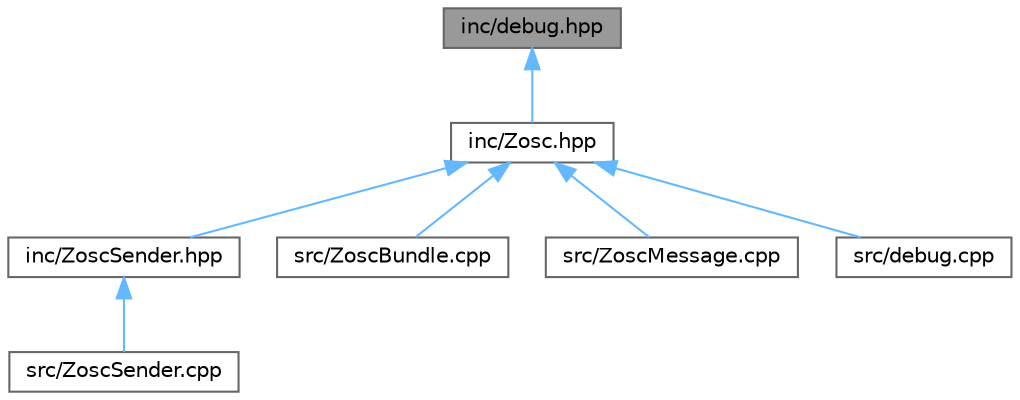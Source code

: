 digraph "inc/debug.hpp"
{
 // LATEX_PDF_SIZE
  bgcolor="transparent";
  edge [fontname=Helvetica,fontsize=10,labelfontname=Helvetica,labelfontsize=10];
  node [fontname=Helvetica,fontsize=10,shape=box,height=0.2,width=0.4];
  Node1 [id="Node000001",label="inc/debug.hpp",height=0.2,width=0.4,color="gray40", fillcolor="grey60", style="filled", fontcolor="black",tooltip=" "];
  Node1 -> Node2 [id="edge1_Node000001_Node000002",dir="back",color="steelblue1",style="solid",tooltip=" "];
  Node2 [id="Node000002",label="inc/Zosc.hpp",height=0.2,width=0.4,color="grey40", fillcolor="white", style="filled",URL="$Zosc_8hpp.html",tooltip=" "];
  Node2 -> Node3 [id="edge2_Node000002_Node000003",dir="back",color="steelblue1",style="solid",tooltip=" "];
  Node3 [id="Node000003",label="inc/ZoscSender.hpp",height=0.2,width=0.4,color="grey40", fillcolor="white", style="filled",URL="$ZoscSender_8hpp.html",tooltip=" "];
  Node3 -> Node4 [id="edge3_Node000003_Node000004",dir="back",color="steelblue1",style="solid",tooltip=" "];
  Node4 [id="Node000004",label="src/ZoscSender.cpp",height=0.2,width=0.4,color="grey40", fillcolor="white", style="filled",URL="$ZoscSender_8cpp.html",tooltip=" "];
  Node2 -> Node5 [id="edge4_Node000002_Node000005",dir="back",color="steelblue1",style="solid",tooltip=" "];
  Node5 [id="Node000005",label="src/ZoscBundle.cpp",height=0.2,width=0.4,color="grey40", fillcolor="white", style="filled",URL="$ZoscBundle_8cpp.html",tooltip=" "];
  Node2 -> Node6 [id="edge5_Node000002_Node000006",dir="back",color="steelblue1",style="solid",tooltip=" "];
  Node6 [id="Node000006",label="src/ZoscMessage.cpp",height=0.2,width=0.4,color="grey40", fillcolor="white", style="filled",URL="$ZoscMessage_8cpp.html",tooltip=" "];
  Node2 -> Node7 [id="edge6_Node000002_Node000007",dir="back",color="steelblue1",style="solid",tooltip=" "];
  Node7 [id="Node000007",label="src/debug.cpp",height=0.2,width=0.4,color="grey40", fillcolor="white", style="filled",URL="$debug_8cpp.html",tooltip=" "];
}
